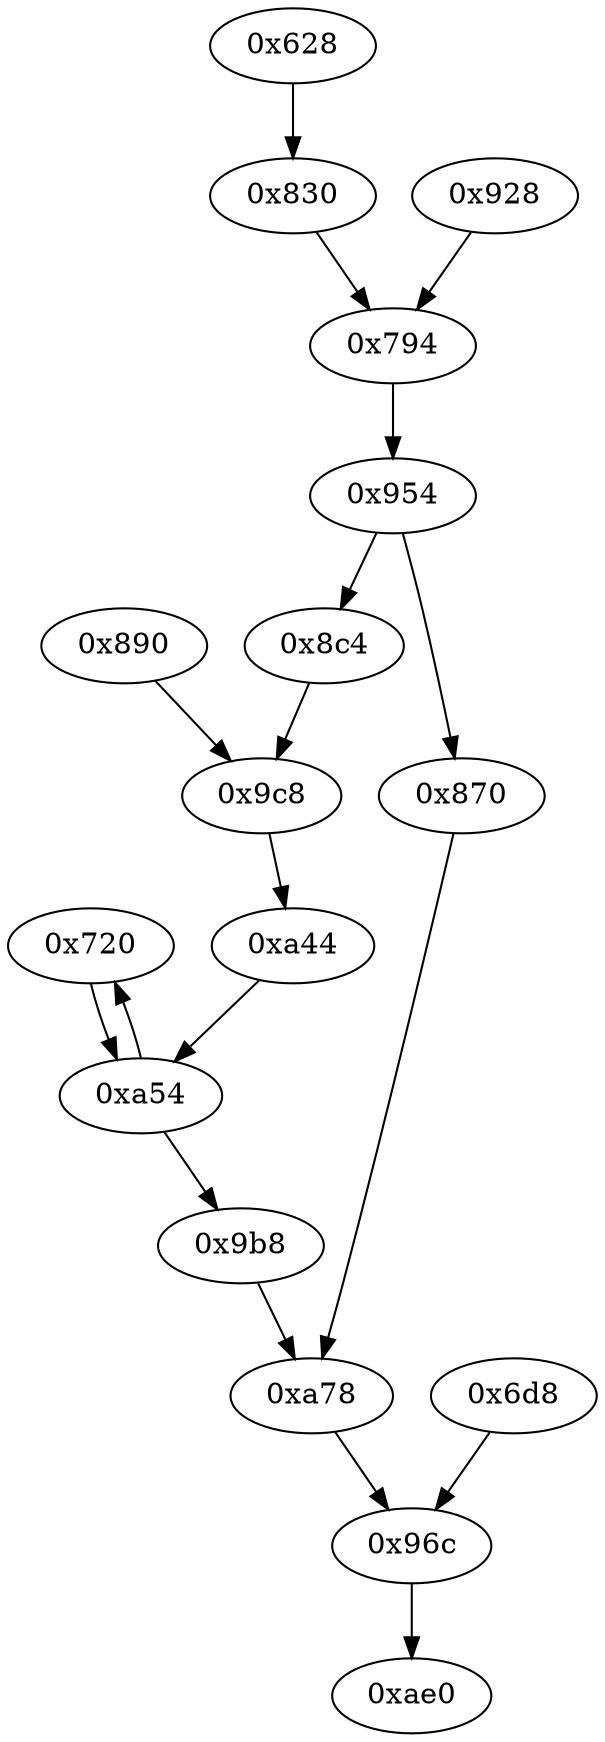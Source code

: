 strict digraph "" {
	"0x720"	 [opcode="[u'bl', u'ldr', u'smull', u'asr', u'add', u'mov', u'mul', u'sub', u'add', u'ldr', u'bl', u'ldr', u'ldr', u'sub', u'add', u'add', \
u'b']"];
	"0xa54"	 [opcode="[u'ldr', u'str', u'ldr', u'ldr', u'ldr', u'ldr', u'cmp', u'mov', u'b']"];
	"0x720" -> "0xa54";
	"0xa44"	 [opcode="[u'mov']"];
	"0xa44" -> "0xa54";
	"0xa54" -> "0x720";
	"0x9b8"	 [opcode="[u'mov']"];
	"0xa54" -> "0x9b8";
	"0x830"	 [opcode="[u'ldrb', u'ldrb', u'mov', u'cmp', u'mov', u'cmp', u'mov', u'teq', u'mov', u'b']"];
	"0x794"	 [opcode="[u'ldr', u'ldr', u'cmp', u'mov', u'mov', u'strb', u'ldr', u'ldr', u'ldr', u'add', u'sub', u'sub', u'mul', u'mvn', u'ldr', u'ldr', \
u'orr', u'mov', u'cmn', u'mov', u'cmp', u'mov', u'mov', u'mov', u'cmn', u'mov', u'mov', u'teq', u'mov', u'b']"];
	"0x830" -> "0x794";
	"0x954"	 [opcode="[u'ldrb', u'ldr', u'ldr', u'cmp', u'mov', u'b']"];
	"0x794" -> "0x954";
	"0x928"	 [opcode="[u'ldr', u'cmp', u'mov', u'b']"];
	"0x928" -> "0x794";
	"0x870"	 [opcode="[u'mov', u'b']"];
	"0xa78"	 [opcode="[u'ldr', u'str', u'ldr', u'ldr', u'ldr', u'add', u'sub', u'sub', u'mul', u'eor', u'and', u'ldr', u'mov', u'mov', u'ldr', u'cmp', \
u'mov', u'cmp', u'mov', u'mov', u'cmp', u'mov', u'mov', u'teq', u'mov', u'b']"];
	"0x870" -> "0xa78";
	"0x96c"	 [opcode="[u'ldr', u'ldr', u'rsb', u'mvn', u'mul', u'eor', u'mov', u'and', u'ldr', u'mov', u'mov', u'ldr', u'ldr', u'cmp', u'mov', u'teq', \
u'mvn', u'mov', u'b']"];
	"0xa78" -> "0x96c";
	"0x954" -> "0x870";
	"0x8c4"	 [opcode="[u'ldr', u'ldr', u'rsb', u'mvn', u'mul', u'eor', u'and', u'ldr', u'mov', u'mov', u'ldr', u'cmp', u'mov', u'cmp', u'mov', u'mov', \
u'cmp', u'mov', u'mov', u'teq', u'mov', u'b']"];
	"0x954" -> "0x8c4";
	"0x890"	 [opcode="[u'ldr', u'ldr', u'ldrb', u'ldr', u'bl', u'mov', u'b']"];
	"0x9c8"	 [opcode="[u'ldr', u'ldr', u'ldrb', u'str', u'ldr', u'ldr', u'bl', u'ldr', u'ldr', u'rsb', u'mvn', u'mul', u'eor', u'mov', u'and', u'ldr', \
u'mov', u'mov', u'ldr', u'ldr', u'cmp', u'mov', u'teq', u'mvn', u'mov']"];
	"0x890" -> "0x9c8";
	"0x628"	 [opcode="[u'push', u'add', u'sub', u'str', u'ldr', u'str', u'mvn', u'ldr', u'sub', u'mul', u'mov', u'eor', u'tst', u'ldr', u'mov', u'mov', \
u'strb', u'ldr', u'cmp', u'mov', u'strb', u'ldr', u'ldr', u'ldr', u'ldr', u'str', u'ldr', u'ldr', u'ldr', u'ldr', u'str', u'ldr', \
u'ldr', u'add', u'str', u'ldr', u'add', u'str', u'ldr', u'add', u'str', u'str', u'str', u'b']"];
	"0x628" -> "0x830";
	"0x6d8"	 [opcode="[u'ldr', u'cmp', u'mov']"];
	"0x6d8" -> "0x96c";
	"0x8c4" -> "0x9c8";
	"0xae0"	 [opcode="[u'ldr', u'sub', u'pop']"];
	"0x96c" -> "0xae0";
	"0x9c8" -> "0xa44";
	"0x9b8" -> "0xa78";
}
